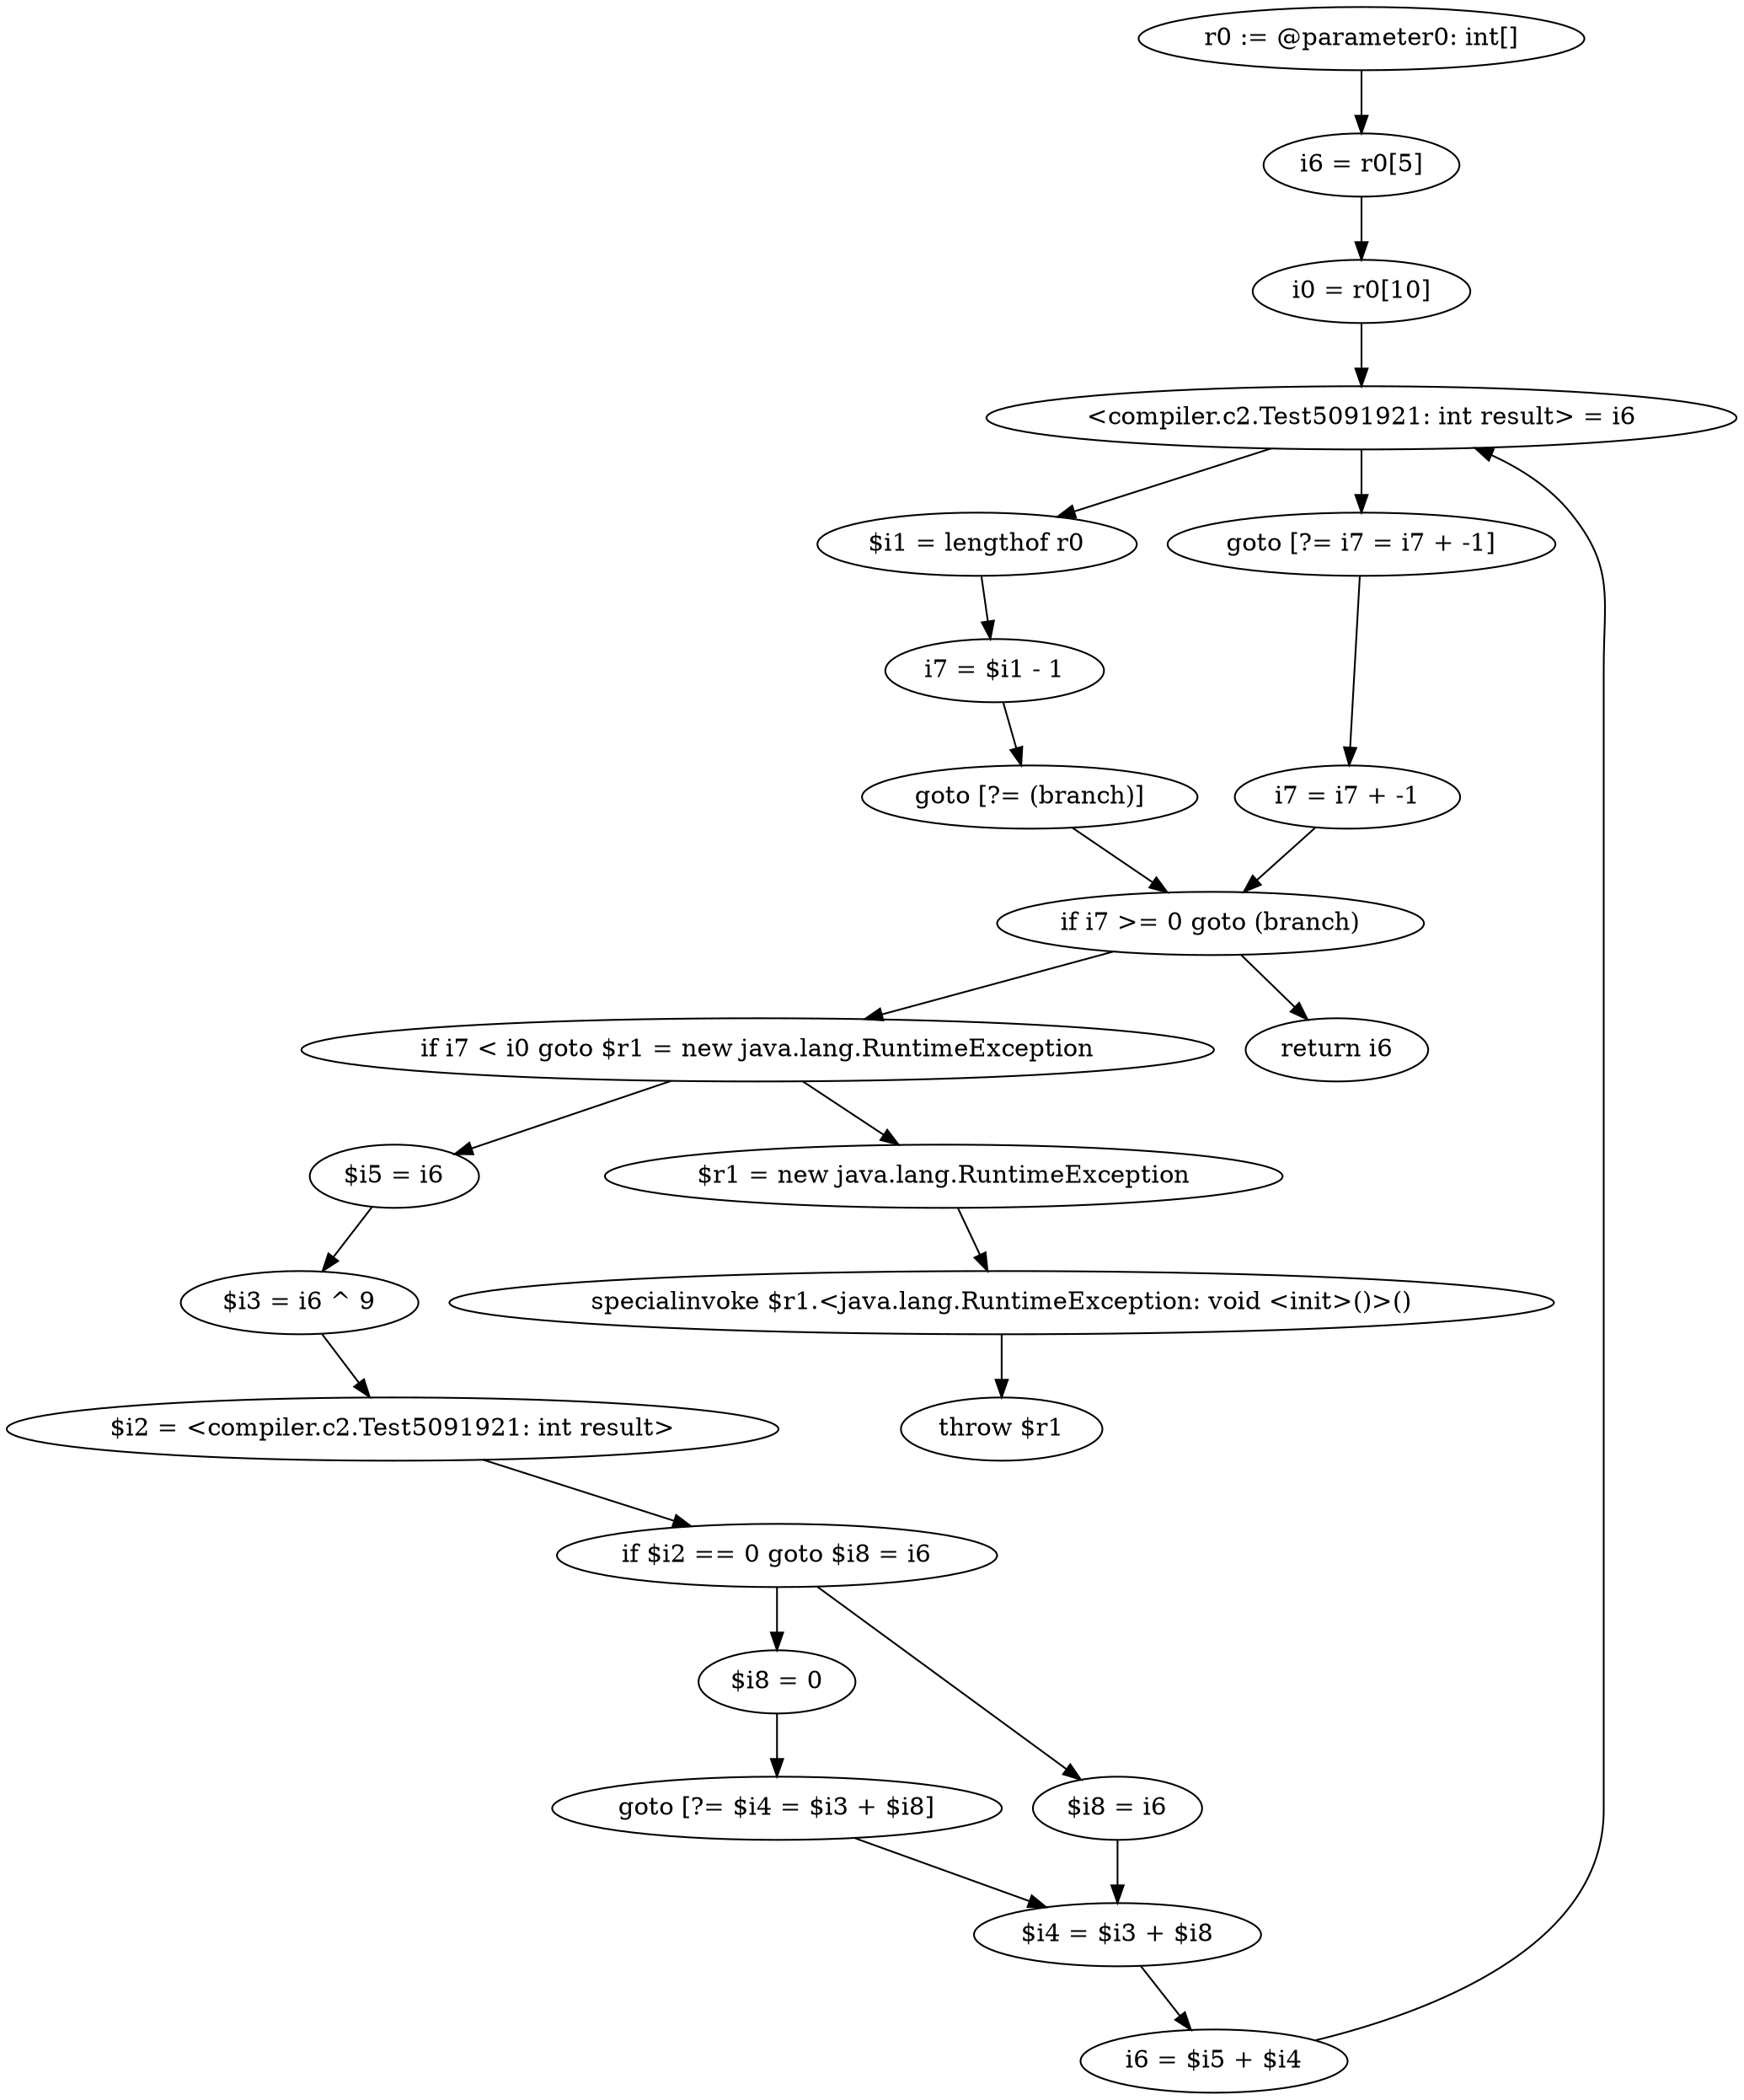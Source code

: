 digraph "unitGraph" {
    "r0 := @parameter0: int[]"
    "i6 = r0[5]"
    "i0 = r0[10]"
    "<compiler.c2.Test5091921: int result> = i6"
    "$i1 = lengthof r0"
    "i7 = $i1 - 1"
    "goto [?= (branch)]"
    "if i7 < i0 goto $r1 = new java.lang.RuntimeException"
    "$i5 = i6"
    "$i3 = i6 ^ 9"
    "$i2 = <compiler.c2.Test5091921: int result>"
    "if $i2 == 0 goto $i8 = i6"
    "$i8 = 0"
    "goto [?= $i4 = $i3 + $i8]"
    "$i8 = i6"
    "$i4 = $i3 + $i8"
    "i6 = $i5 + $i4"
    "goto [?= i7 = i7 + -1]"
    "$r1 = new java.lang.RuntimeException"
    "specialinvoke $r1.<java.lang.RuntimeException: void <init>()>()"
    "throw $r1"
    "i7 = i7 + -1"
    "if i7 >= 0 goto (branch)"
    "return i6"
    "r0 := @parameter0: int[]"->"i6 = r0[5]";
    "i6 = r0[5]"->"i0 = r0[10]";
    "i0 = r0[10]"->"<compiler.c2.Test5091921: int result> = i6";
    "<compiler.c2.Test5091921: int result> = i6"->"$i1 = lengthof r0";
    "$i1 = lengthof r0"->"i7 = $i1 - 1";
    "i7 = $i1 - 1"->"goto [?= (branch)]";
    "goto [?= (branch)]"->"if i7 >= 0 goto (branch)";
    "if i7 < i0 goto $r1 = new java.lang.RuntimeException"->"$i5 = i6";
    "if i7 < i0 goto $r1 = new java.lang.RuntimeException"->"$r1 = new java.lang.RuntimeException";
    "$i5 = i6"->"$i3 = i6 ^ 9";
    "$i3 = i6 ^ 9"->"$i2 = <compiler.c2.Test5091921: int result>";
    "$i2 = <compiler.c2.Test5091921: int result>"->"if $i2 == 0 goto $i8 = i6";
    "if $i2 == 0 goto $i8 = i6"->"$i8 = 0";
    "if $i2 == 0 goto $i8 = i6"->"$i8 = i6";
    "$i8 = 0"->"goto [?= $i4 = $i3 + $i8]";
    "goto [?= $i4 = $i3 + $i8]"->"$i4 = $i3 + $i8";
    "$i8 = i6"->"$i4 = $i3 + $i8";
    "$i4 = $i3 + $i8"->"i6 = $i5 + $i4";
    "i6 = $i5 + $i4"->"<compiler.c2.Test5091921: int result> = i6";
    "<compiler.c2.Test5091921: int result> = i6"->"goto [?= i7 = i7 + -1]";
    "goto [?= i7 = i7 + -1]"->"i7 = i7 + -1";
    "$r1 = new java.lang.RuntimeException"->"specialinvoke $r1.<java.lang.RuntimeException: void <init>()>()";
    "specialinvoke $r1.<java.lang.RuntimeException: void <init>()>()"->"throw $r1";
    "i7 = i7 + -1"->"if i7 >= 0 goto (branch)";
    "if i7 >= 0 goto (branch)"->"return i6";
    "if i7 >= 0 goto (branch)"->"if i7 < i0 goto $r1 = new java.lang.RuntimeException";
}
